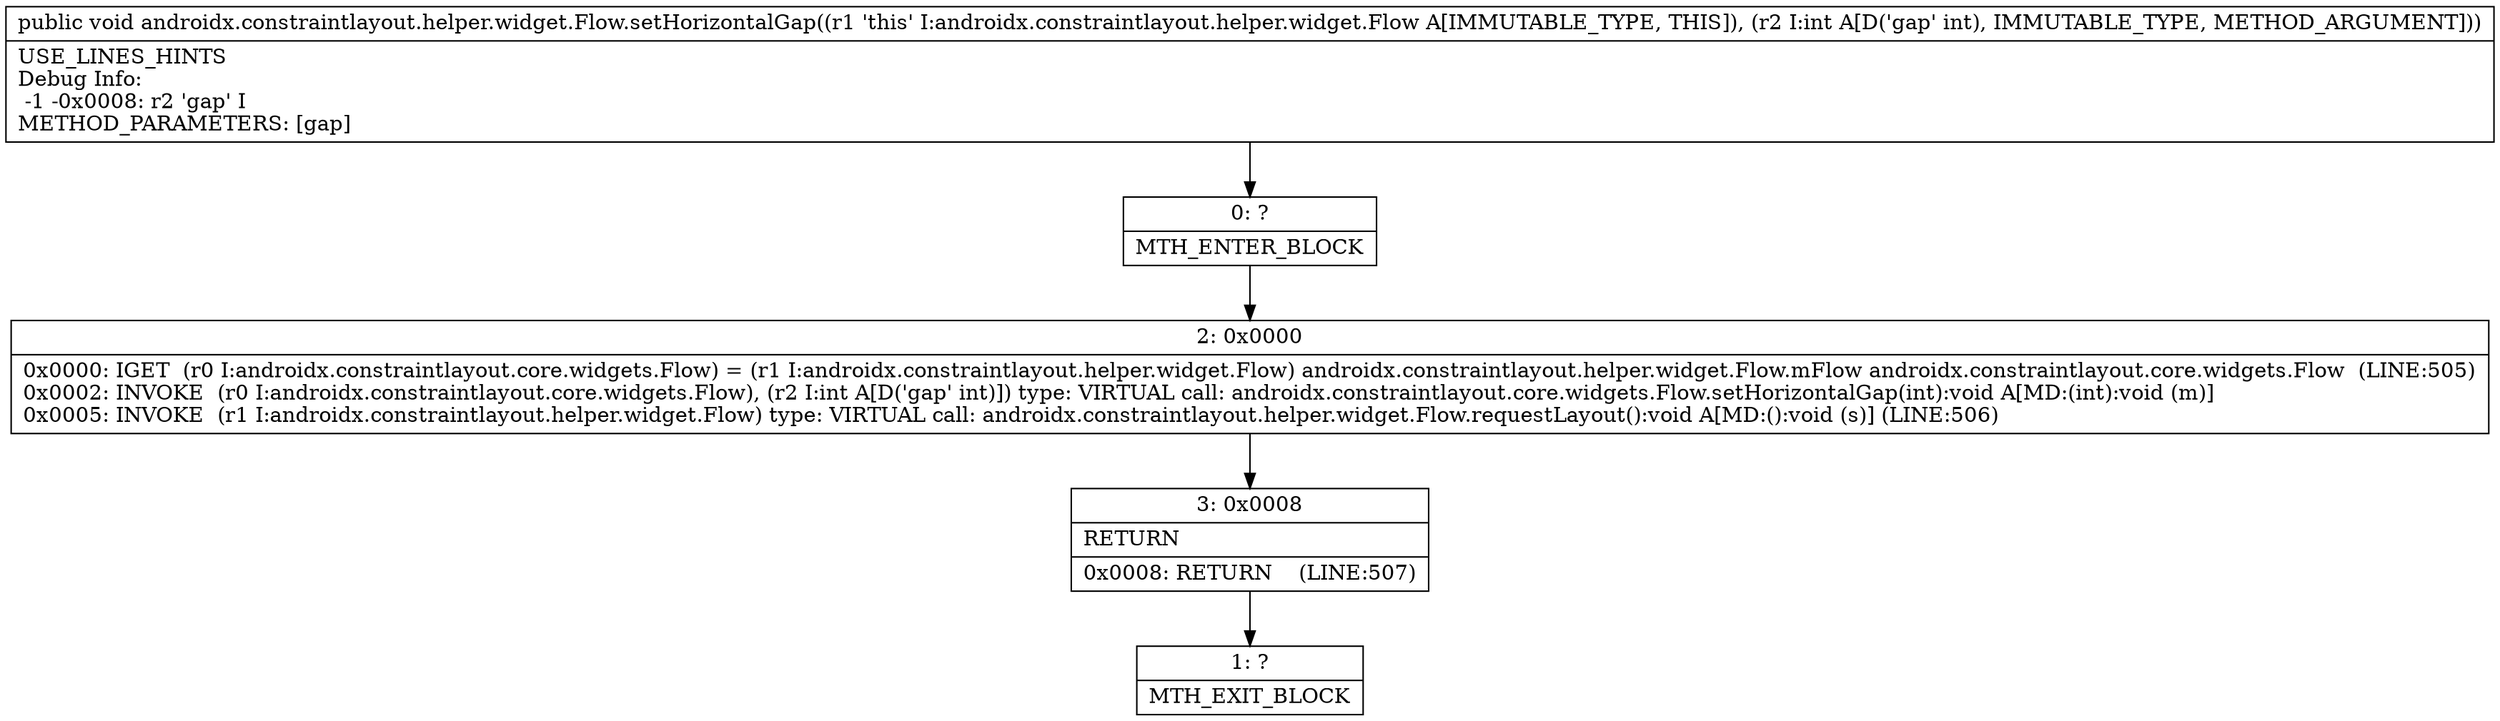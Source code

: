 digraph "CFG forandroidx.constraintlayout.helper.widget.Flow.setHorizontalGap(I)V" {
Node_0 [shape=record,label="{0\:\ ?|MTH_ENTER_BLOCK\l}"];
Node_2 [shape=record,label="{2\:\ 0x0000|0x0000: IGET  (r0 I:androidx.constraintlayout.core.widgets.Flow) = (r1 I:androidx.constraintlayout.helper.widget.Flow) androidx.constraintlayout.helper.widget.Flow.mFlow androidx.constraintlayout.core.widgets.Flow  (LINE:505)\l0x0002: INVOKE  (r0 I:androidx.constraintlayout.core.widgets.Flow), (r2 I:int A[D('gap' int)]) type: VIRTUAL call: androidx.constraintlayout.core.widgets.Flow.setHorizontalGap(int):void A[MD:(int):void (m)]\l0x0005: INVOKE  (r1 I:androidx.constraintlayout.helper.widget.Flow) type: VIRTUAL call: androidx.constraintlayout.helper.widget.Flow.requestLayout():void A[MD:():void (s)] (LINE:506)\l}"];
Node_3 [shape=record,label="{3\:\ 0x0008|RETURN\l|0x0008: RETURN    (LINE:507)\l}"];
Node_1 [shape=record,label="{1\:\ ?|MTH_EXIT_BLOCK\l}"];
MethodNode[shape=record,label="{public void androidx.constraintlayout.helper.widget.Flow.setHorizontalGap((r1 'this' I:androidx.constraintlayout.helper.widget.Flow A[IMMUTABLE_TYPE, THIS]), (r2 I:int A[D('gap' int), IMMUTABLE_TYPE, METHOD_ARGUMENT]))  | USE_LINES_HINTS\lDebug Info:\l  \-1 \-0x0008: r2 'gap' I\lMETHOD_PARAMETERS: [gap]\l}"];
MethodNode -> Node_0;Node_0 -> Node_2;
Node_2 -> Node_3;
Node_3 -> Node_1;
}

